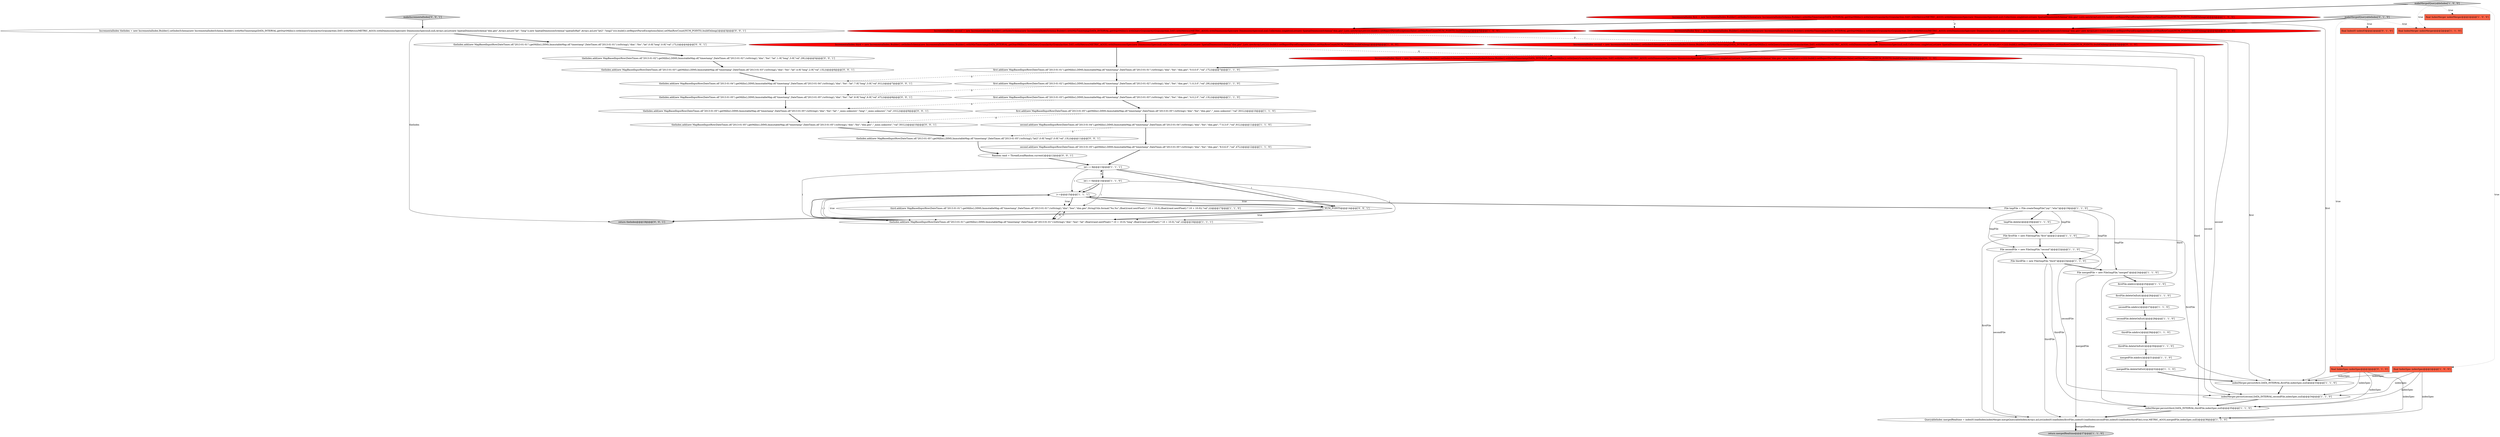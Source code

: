 digraph {
50 [style = filled, label = "theIndex.add(new MapBasedInputRow(DateTimes.of(\"2013-01-02\").getMillis(),DIMS,ImmutableMap.of(\"timestamp\",DateTimes.of(\"2013-01-02\").toString(),\"dim\",\"foo\",\"lat\",1.0f,\"long\",3.0f,\"val\",29L)))@@@5@@@['0', '0', '1']", fillcolor = white, shape = ellipse image = "AAA0AAABBB3BBB"];
36 [style = filled, label = "File secondFile = new File(tmpFile,\"second\")@@@22@@@['1', '1', '0']", fillcolor = white, shape = ellipse image = "AAA0AAABBB1BBB"];
55 [style = filled, label = "theIndex.add(new MapBasedInputRow(DateTimes.of(\"2013-01-05\").getMillis(),DIMS,ImmutableMap.of(\"timestamp\",DateTimes.of(\"2013-01-05\").toString(),\"dim\",\"foo\",\"lat\",8.0f,\"long\",6.0f,\"val\",47L)))@@@8@@@['0', '0', '1']", fillcolor = white, shape = ellipse image = "AAA0AAABBB3BBB"];
48 [style = filled, label = "Random rand = ThreadLocalRandom.current()@@@12@@@['0', '0', '1']", fillcolor = white, shape = ellipse image = "AAA0AAABBB3BBB"];
14 [style = filled, label = "makeMergedQueryableIndex['1', '0', '0']", fillcolor = lightgray, shape = diamond image = "AAA0AAABBB1BBB"];
30 [style = filled, label = "File firstFile = new File(tmpFile,\"first\")@@@21@@@['1', '1', '0']", fillcolor = white, shape = ellipse image = "AAA0AAABBB1BBB"];
46 [style = filled, label = "IncrementalIndex theIndex = new IncrementalIndex.Builder().setIndexSchema(new IncrementalIndexSchema.Builder().withMinTimestamp(DATA_INTERVAL.getStartMillis()).withQueryGranularity(Granularities.DAY).withMetrics(METRIC_AGGS).withDimensionsSpec(new DimensionsSpec(null,null,Arrays.asList(new SpatialDimensionSchema(\"dim.geo\",Arrays.asList(\"lat\",\"long\")),new SpatialDimensionSchema(\"spatialIsRad\",Arrays.asList(\"lat2\",\"long2\"))))).build()).setReportParseExceptions(false).setMaxRowCount(NUM_POINTS).buildOnheap()@@@3@@@['0', '0', '1']", fillcolor = white, shape = ellipse image = "AAA0AAABBB3BBB"];
0 [style = filled, label = "final IndexMerger indexMerger@@@2@@@['1', '0', '0']", fillcolor = tomato, shape = box image = "AAA0AAABBB1BBB"];
44 [style = filled, label = "theIndex.add(new MapBasedInputRow(DateTimes.of(\"2013-01-05\").getMillis(),DIMS,ImmutableMap.of(\"timestamp\",DateTimes.of(\"2013-01-05\").toString(),\"dim\",\"foo\",\"dim.geo\",\"_mmx.unknown\",\"val\",501L)))@@@10@@@['0', '0', '1']", fillcolor = white, shape = ellipse image = "AAA0AAABBB3BBB"];
16 [style = filled, label = "int i = 8@@@13@@@['1', '1', '1']", fillcolor = white, shape = ellipse image = "AAA0AAABBB1BBB"];
2 [style = filled, label = "thirdFile.mkdirs()@@@29@@@['1', '1', '0']", fillcolor = white, shape = ellipse image = "AAA0AAABBB1BBB"];
25 [style = filled, label = "QueryableIndex mergedRealtime = indexIO.loadIndex(indexMerger.mergeQueryableIndex(Arrays.asList(indexIO.loadIndex(firstFile),indexIO.loadIndex(secondFile),indexIO.loadIndex(thirdFile)),true,METRIC_AGGS,mergedFile,indexSpec,null))@@@36@@@['1', '1', '0']", fillcolor = white, shape = ellipse image = "AAA0AAABBB1BBB"];
6 [style = filled, label = "secondFile.deleteOnExit()@@@28@@@['1', '1', '0']", fillcolor = white, shape = ellipse image = "AAA0AAABBB1BBB"];
22 [style = filled, label = "second.add(new MapBasedInputRow(DateTimes.of(\"2013-01-05\").getMillis(),DIMS,ImmutableMap.of(\"timestamp\",DateTimes.of(\"2013-01-05\").toString(),\"dim\",\"foo\",\"dim.geo\",\"8.0,6.0\",\"val\",47L)))@@@12@@@['1', '1', '0']", fillcolor = white, shape = ellipse image = "AAA0AAABBB1BBB"];
51 [style = filled, label = "theIndex.add(new MapBasedInputRow(DateTimes.of(\"2013-01-03\").getMillis(),DIMS,ImmutableMap.of(\"timestamp\",DateTimes.of(\"2013-01-03\").toString(),\"dim\",\"foo\",\"lat\",4.0f,\"long\",2.0f,\"val\",13L)))@@@6@@@['0', '0', '1']", fillcolor = white, shape = ellipse image = "AAA0AAABBB3BBB"];
10 [style = filled, label = "indexMerger.persist(first,DATA_INTERVAL,firstFile,indexSpec,null)@@@33@@@['1', '1', '0']", fillcolor = white, shape = ellipse image = "AAA0AAABBB1BBB"];
15 [style = filled, label = "IncrementalIndex second = new IncrementalIndex.Builder().setIndexSchema(new IncrementalIndexSchema.Builder().withMinTimestamp(DATA_INTERVAL.getStartMillis()).withQueryGranularity(Granularities.DAY).withMetrics(METRIC_AGGS).withDimensionsSpec(new DimensionsSpec(null,null,Collections.singletonList(new SpatialDimensionSchema(\"dim.geo\",Lists.newArrayList())))).build()).setReportParseExceptions(false).setMaxRowCount(NUM_POINTS).buildOnheap()@@@5@@@['1', '0', '0']", fillcolor = red, shape = ellipse image = "AAA1AAABBB1BBB"];
28 [style = filled, label = "mergedFile.mkdirs()@@@31@@@['1', '1', '0']", fillcolor = white, shape = ellipse image = "AAA0AAABBB1BBB"];
1 [style = filled, label = "first.add(new MapBasedInputRow(DateTimes.of(\"2013-01-05\").getMillis(),DIMS,ImmutableMap.of(\"timestamp\",DateTimes.of(\"2013-01-05\").toString(),\"dim\",\"foo\",\"dim.geo\",\"_mmx.unknown\",\"val\",501L)))@@@10@@@['1', '1', '0']", fillcolor = white, shape = ellipse image = "AAA0AAABBB1BBB"];
29 [style = filled, label = "final IndexMerger indexMerger@@@2@@@['1', '1', '0']", fillcolor = tomato, shape = box image = "AAA0AAABBB1BBB"];
41 [style = filled, label = "makeMergedQueryableIndex['0', '1', '0']", fillcolor = lightgray, shape = diamond image = "AAA0AAABBB2BBB"];
11 [style = filled, label = "firstFile.deleteOnExit()@@@26@@@['1', '1', '0']", fillcolor = white, shape = ellipse image = "AAA0AAABBB1BBB"];
20 [style = filled, label = "first.add(new MapBasedInputRow(DateTimes.of(\"2013-01-01\").getMillis(),DIMS,ImmutableMap.of(\"timestamp\",DateTimes.of(\"2013-01-01\").toString(),\"dim\",\"foo\",\"dim.geo\",\"0.0,0.0\",\"val\",17L)))@@@7@@@['1', '1', '0']", fillcolor = white, shape = ellipse image = "AAA0AAABBB1BBB"];
34 [style = filled, label = "i++@@@15@@@['1', '1', '1']", fillcolor = white, shape = ellipse image = "AAA0AAABBB1BBB"];
37 [style = filled, label = "IncrementalIndex second = new IncrementalIndex.Builder().setIndexSchema(new IncrementalIndexSchema.Builder().withMinTimestamp(DATA_INTERVAL.getStartMillis()).withQueryGranularity(Granularities.DAY).withMetrics(METRIC_AGGS).withDimensionsSpec(new DimensionsSpec(null,null,Collections.singletonList(new SpatialDimensionSchema(\"dim.geo\",new ArrayList<>())))).build()).setReportParseExceptions(false).setMaxRowCount(NUM_POINTS).buildOnheap()@@@5@@@['0', '1', '0']", fillcolor = red, shape = ellipse image = "AAA1AAABBB2BBB"];
49 [style = filled, label = "theIndex.add(new MapBasedInputRow(DateTimes.of(\"2013-01-01\").getMillis(),DIMS,ImmutableMap.of(\"timestamp\",DateTimes.of(\"2013-01-01\").toString(),\"dim\",\"foo\",\"lat\",0.0f,\"long\",0.0f,\"val\",17L)))@@@4@@@['0', '0', '1']", fillcolor = white, shape = ellipse image = "AAA0AAABBB3BBB"];
45 [style = filled, label = "makeIncrementalIndex['0', '0', '1']", fillcolor = lightgray, shape = diamond image = "AAA0AAABBB3BBB"];
54 [style = filled, label = "return theIndex@@@18@@@['0', '0', '1']", fillcolor = lightgray, shape = ellipse image = "AAA0AAABBB3BBB"];
3 [style = filled, label = "File tmpFile = File.createTempFile(\"yay\",\"who\")@@@19@@@['1', '1', '0']", fillcolor = white, shape = ellipse image = "AAA0AAABBB1BBB"];
12 [style = filled, label = "final IndexSpec indexSpec@@@2@@@['1', '0', '0']", fillcolor = tomato, shape = box image = "AAA0AAABBB1BBB"];
8 [style = filled, label = "firstFile.mkdirs()@@@25@@@['1', '1', '0']", fillcolor = white, shape = ellipse image = "AAA0AAABBB1BBB"];
32 [style = filled, label = "IncrementalIndex first = new IncrementalIndex.Builder().setIndexSchema(new IncrementalIndexSchema.Builder().withMinTimestamp(DATA_INTERVAL.getStartMillis()).withQueryGranularity(Granularities.DAY).withMetrics(METRIC_AGGS).withDimensionsSpec(new DimensionsSpec(null,null,Collections.singletonList(new SpatialDimensionSchema(\"dim.geo\",Lists.newArrayList())))).build()).setReportParseExceptions(false).setMaxRowCount(NUM_POINTS).buildOnheap()@@@4@@@['1', '0', '0']", fillcolor = red, shape = ellipse image = "AAA1AAABBB1BBB"];
31 [style = filled, label = "first.add(new MapBasedInputRow(DateTimes.of(\"2013-01-03\").getMillis(),DIMS,ImmutableMap.of(\"timestamp\",DateTimes.of(\"2013-01-03\").toString(),\"dim\",\"foo\",\"dim.geo\",\"4.0,2.0\",\"val\",13L)))@@@9@@@['1', '1', '0']", fillcolor = white, shape = ellipse image = "AAA0AAABBB1BBB"];
47 [style = filled, label = "theIndex.add(new MapBasedInputRow(DateTimes.of(\"2013-01-05\").getMillis(),DIMS,ImmutableMap.of(\"timestamp\",DateTimes.of(\"2013-01-05\").toString(),\"lat2\",0.0f,\"long2\",0.0f,\"val\",13L)))@@@11@@@['0', '0', '1']", fillcolor = white, shape = ellipse image = "AAA0AAABBB3BBB"];
40 [style = filled, label = "IncrementalIndex first = new IncrementalIndex.Builder().setIndexSchema(new IncrementalIndexSchema.Builder().withMinTimestamp(DATA_INTERVAL.getStartMillis()).withQueryGranularity(Granularities.DAY).withMetrics(METRIC_AGGS).withDimensionsSpec(new DimensionsSpec(null,null,Collections.singletonList(new SpatialDimensionSchema(\"dim.geo\",new ArrayList<>())))).build()).setReportParseExceptions(false).setMaxRowCount(NUM_POINTS).buildOnheap()@@@4@@@['0', '1', '0']", fillcolor = red, shape = ellipse image = "AAA1AAABBB2BBB"];
53 [style = filled, label = "theIndex.add(new MapBasedInputRow(DateTimes.of(\"2013-01-04\").getMillis(),DIMS,ImmutableMap.of(\"timestamp\",DateTimes.of(\"2013-01-04\").toString(),\"dim\",\"foo\",\"lat\",7.0f,\"long\",3.0f,\"val\",91L)))@@@7@@@['0', '0', '1']", fillcolor = white, shape = ellipse image = "AAA0AAABBB3BBB"];
43 [style = filled, label = "theIndex.add(new MapBasedInputRow(DateTimes.of(\"2013-01-05\").getMillis(),DIMS,ImmutableMap.of(\"timestamp\",DateTimes.of(\"2013-01-05\").toString(),\"dim\",\"foo\",\"lat\",\"_mmx.unknown\",\"long\",\"_mmx.unknown\",\"val\",101L)))@@@9@@@['0', '0', '1']", fillcolor = white, shape = ellipse image = "AAA0AAABBB3BBB"];
9 [style = filled, label = "File thirdFile = new File(tmpFile,\"third\")@@@23@@@['1', '1', '0']", fillcolor = white, shape = ellipse image = "AAA0AAABBB1BBB"];
33 [style = filled, label = "indexMerger.persist(second,DATA_INTERVAL,secondFile,indexSpec,null)@@@34@@@['1', '1', '0']", fillcolor = white, shape = ellipse image = "AAA0AAABBB1BBB"];
5 [style = filled, label = "IncrementalIndex third = new IncrementalIndex.Builder().setIndexSchema(new IncrementalIndexSchema.Builder().withMinTimestamp(DATA_INTERVAL.getStartMillis()).withQueryGranularity(Granularities.DAY).withMetrics(METRIC_AGGS).withDimensionsSpec(new DimensionsSpec(null,null,Collections.singletonList(new SpatialDimensionSchema(\"dim.geo\",Lists.newArrayList())))).build()).setReportParseExceptions(false).setMaxRowCount(NUM_POINTS).buildOnheap()@@@6@@@['1', '0', '0']", fillcolor = red, shape = ellipse image = "AAA1AAABBB1BBB"];
21 [style = filled, label = "second.add(new MapBasedInputRow(DateTimes.of(\"2013-01-04\").getMillis(),DIMS,ImmutableMap.of(\"timestamp\",DateTimes.of(\"2013-01-04\").toString(),\"dim\",\"foo\",\"dim.geo\",\"7.0,3.0\",\"val\",91L)))@@@11@@@['1', '1', '0']", fillcolor = white, shape = ellipse image = "AAA0AAABBB1BBB"];
24 [style = filled, label = "tmpFile.delete()@@@20@@@['1', '1', '0']", fillcolor = white, shape = ellipse image = "AAA0AAABBB1BBB"];
35 [style = filled, label = "thirdFile.deleteOnExit()@@@30@@@['1', '1', '0']", fillcolor = white, shape = ellipse image = "AAA0AAABBB1BBB"];
17 [style = filled, label = "secondFile.mkdirs()@@@27@@@['1', '1', '0']", fillcolor = white, shape = ellipse image = "AAA0AAABBB1BBB"];
38 [style = filled, label = "final IndexSpec indexSpec@@@2@@@['0', '1', '0']", fillcolor = tomato, shape = box image = "AAA0AAABBB2BBB"];
27 [style = filled, label = "mergedFile.deleteOnExit()@@@32@@@['1', '1', '0']", fillcolor = white, shape = ellipse image = "AAA0AAABBB1BBB"];
4 [style = filled, label = "indexMerger.persist(third,DATA_INTERVAL,thirdFile,indexSpec,null)@@@35@@@['1', '1', '0']", fillcolor = white, shape = ellipse image = "AAA0AAABBB1BBB"];
19 [style = filled, label = "third.add(new MapBasedInputRow(DateTimes.of(\"2013-01-01\").getMillis(),DIMS,ImmutableMap.of(\"timestamp\",DateTimes.of(\"2013-01-01\").toString(),\"dim\",\"boo\",\"dim.geo\",StringUtils.format(\"%s,%s\",(float)(rand.nextFloat() * 10 + 10.0),(float)(rand.nextFloat() * 10 + 10.0)),\"val\",i)))@@@17@@@['1', '1', '0']", fillcolor = white, shape = ellipse image = "AAA0AAABBB1BBB"];
39 [style = filled, label = "final IndexIO indexIO@@@2@@@['0', '1', '0']", fillcolor = tomato, shape = box image = "AAA0AAABBB2BBB"];
23 [style = filled, label = "first.add(new MapBasedInputRow(DateTimes.of(\"2013-01-02\").getMillis(),DIMS,ImmutableMap.of(\"timestamp\",DateTimes.of(\"2013-01-02\").toString(),\"dim\",\"foo\",\"dim.geo\",\"1.0,3.0\",\"val\",29L)))@@@8@@@['1', '1', '0']", fillcolor = white, shape = ellipse image = "AAA0AAABBB1BBB"];
7 [style = filled, label = "int i = 6@@@14@@@['1', '1', '0']", fillcolor = white, shape = ellipse image = "AAA0AAABBB1BBB"];
18 [style = filled, label = "theIndex.add(new MapBasedInputRow(DateTimes.of(\"2013-01-01\").getMillis(),DIMS,ImmutableMap.of(\"timestamp\",DateTimes.of(\"2013-01-01\").toString(),\"dim\",\"boo\",\"lat\",(float)(rand.nextFloat() * 10 + 10.0),\"long\",(float)(rand.nextFloat() * 10 + 10.0),\"val\",i)))@@@16@@@['1', '1', '1']", fillcolor = white, shape = ellipse image = "AAA0AAABBB1BBB"];
26 [style = filled, label = "return mergedRealtime@@@37@@@['1', '1', '0']", fillcolor = lightgray, shape = ellipse image = "AAA0AAABBB1BBB"];
42 [style = filled, label = "IncrementalIndex third = new IncrementalIndex.Builder().setIndexSchema(new IncrementalIndexSchema.Builder().withMinTimestamp(DATA_INTERVAL.getStartMillis()).withQueryGranularity(Granularities.DAY).withMetrics(METRIC_AGGS).withDimensionsSpec(new DimensionsSpec(null,null,Collections.singletonList(new SpatialDimensionSchema(\"dim.geo\",new ArrayList<>())))).build()).setReportParseExceptions(false).setMaxRowCount(NUM_POINTS).buildOnheap()@@@6@@@['0', '1', '0']", fillcolor = red, shape = ellipse image = "AAA1AAABBB2BBB"];
52 [style = filled, label = "i < NUM_POINTS@@@14@@@['0', '0', '1']", fillcolor = white, shape = diamond image = "AAA0AAABBB3BBB"];
13 [style = filled, label = "File mergedFile = new File(tmpFile,\"merged\")@@@24@@@['1', '1', '0']", fillcolor = white, shape = ellipse image = "AAA0AAABBB1BBB"];
2->35 [style = bold, label=""];
12->4 [style = solid, label="indexSpec"];
16->52 [style = bold, label=""];
4->25 [style = bold, label=""];
38->10 [style = solid, label="indexSpec"];
5->20 [style = bold, label=""];
3->24 [style = bold, label=""];
14->0 [style = dotted, label="true"];
31->43 [style = dashed, label="0"];
16->7 [style = bold, label=""];
3->9 [style = solid, label="tmpFile"];
16->52 [style = solid, label="i"];
51->53 [style = bold, label=""];
30->36 [style = bold, label=""];
31->1 [style = bold, label=""];
41->38 [style = dotted, label="true"];
1->44 [style = dashed, label="0"];
24->30 [style = bold, label=""];
41->29 [style = dotted, label="true"];
12->10 [style = solid, label="indexSpec"];
1->21 [style = bold, label=""];
12->33 [style = solid, label="indexSpec"];
16->34 [style = solid, label="i"];
8->11 [style = bold, label=""];
43->44 [style = bold, label=""];
44->47 [style = bold, label=""];
40->37 [style = bold, label=""];
34->18 [style = solid, label="i"];
19->18 [style = bold, label=""];
36->9 [style = bold, label=""];
14->12 [style = dotted, label="true"];
34->19 [style = bold, label=""];
47->48 [style = bold, label=""];
34->18 [style = dotted, label="true"];
7->16 [style = dashed, label="0"];
34->52 [style = bold, label=""];
12->25 [style = solid, label="indexSpec"];
38->33 [style = solid, label="indexSpec"];
7->18 [style = solid, label="i"];
3->13 [style = solid, label="tmpFile"];
38->4 [style = solid, label="indexSpec"];
40->10 [style = solid, label="first"];
36->33 [style = solid, label="secondFile"];
7->19 [style = solid, label="i"];
6->2 [style = bold, label=""];
5->4 [style = solid, label="third"];
35->28 [style = bold, label=""];
34->19 [style = dotted, label="true"];
15->33 [style = solid, label="second"];
20->23 [style = bold, label=""];
21->22 [style = bold, label=""];
52->18 [style = bold, label=""];
48->16 [style = bold, label=""];
25->26 [style = bold, label=""];
37->33 [style = solid, label="second"];
11->17 [style = bold, label=""];
45->46 [style = bold, label=""];
13->25 [style = solid, label="mergedFile"];
52->54 [style = bold, label=""];
23->31 [style = bold, label=""];
42->4 [style = solid, label="third"];
17->6 [style = bold, label=""];
22->16 [style = bold, label=""];
18->34 [style = bold, label=""];
33->4 [style = bold, label=""];
5->42 [style = dashed, label="0"];
7->34 [style = solid, label="i"];
25->26 [style = solid, label="mergedRealtime"];
3->30 [style = solid, label="tmpFile"];
19->18 [style = dashed, label="0"];
49->50 [style = bold, label=""];
21->47 [style = dashed, label="0"];
41->40 [style = bold, label=""];
18->19 [style = solid, label="i"];
27->10 [style = bold, label=""];
30->25 [style = solid, label="firstFile"];
20->53 [style = dashed, label="0"];
55->43 [style = bold, label=""];
36->25 [style = solid, label="secondFile"];
10->33 [style = bold, label=""];
14->32 [style = bold, label=""];
37->42 [style = bold, label=""];
34->52 [style = solid, label="i"];
53->55 [style = bold, label=""];
32->10 [style = solid, label="first"];
52->34 [style = dotted, label="true"];
15->37 [style = dashed, label="0"];
46->49 [style = bold, label=""];
9->25 [style = solid, label="thirdFile"];
42->20 [style = bold, label=""];
3->36 [style = solid, label="tmpFile"];
16->18 [style = solid, label="i"];
46->54 [style = solid, label="theIndex"];
41->39 [style = dotted, label="true"];
30->10 [style = solid, label="firstFile"];
15->5 [style = bold, label=""];
18->34 [style = solid, label="i"];
23->55 [style = dashed, label="0"];
7->34 [style = bold, label=""];
32->40 [style = dashed, label="0"];
34->3 [style = bold, label=""];
50->51 [style = bold, label=""];
32->15 [style = bold, label=""];
38->25 [style = solid, label="indexSpec"];
14->29 [style = dotted, label="true"];
52->18 [style = dotted, label="true"];
28->27 [style = bold, label=""];
13->8 [style = bold, label=""];
9->4 [style = solid, label="thirdFile"];
9->13 [style = bold, label=""];
}
